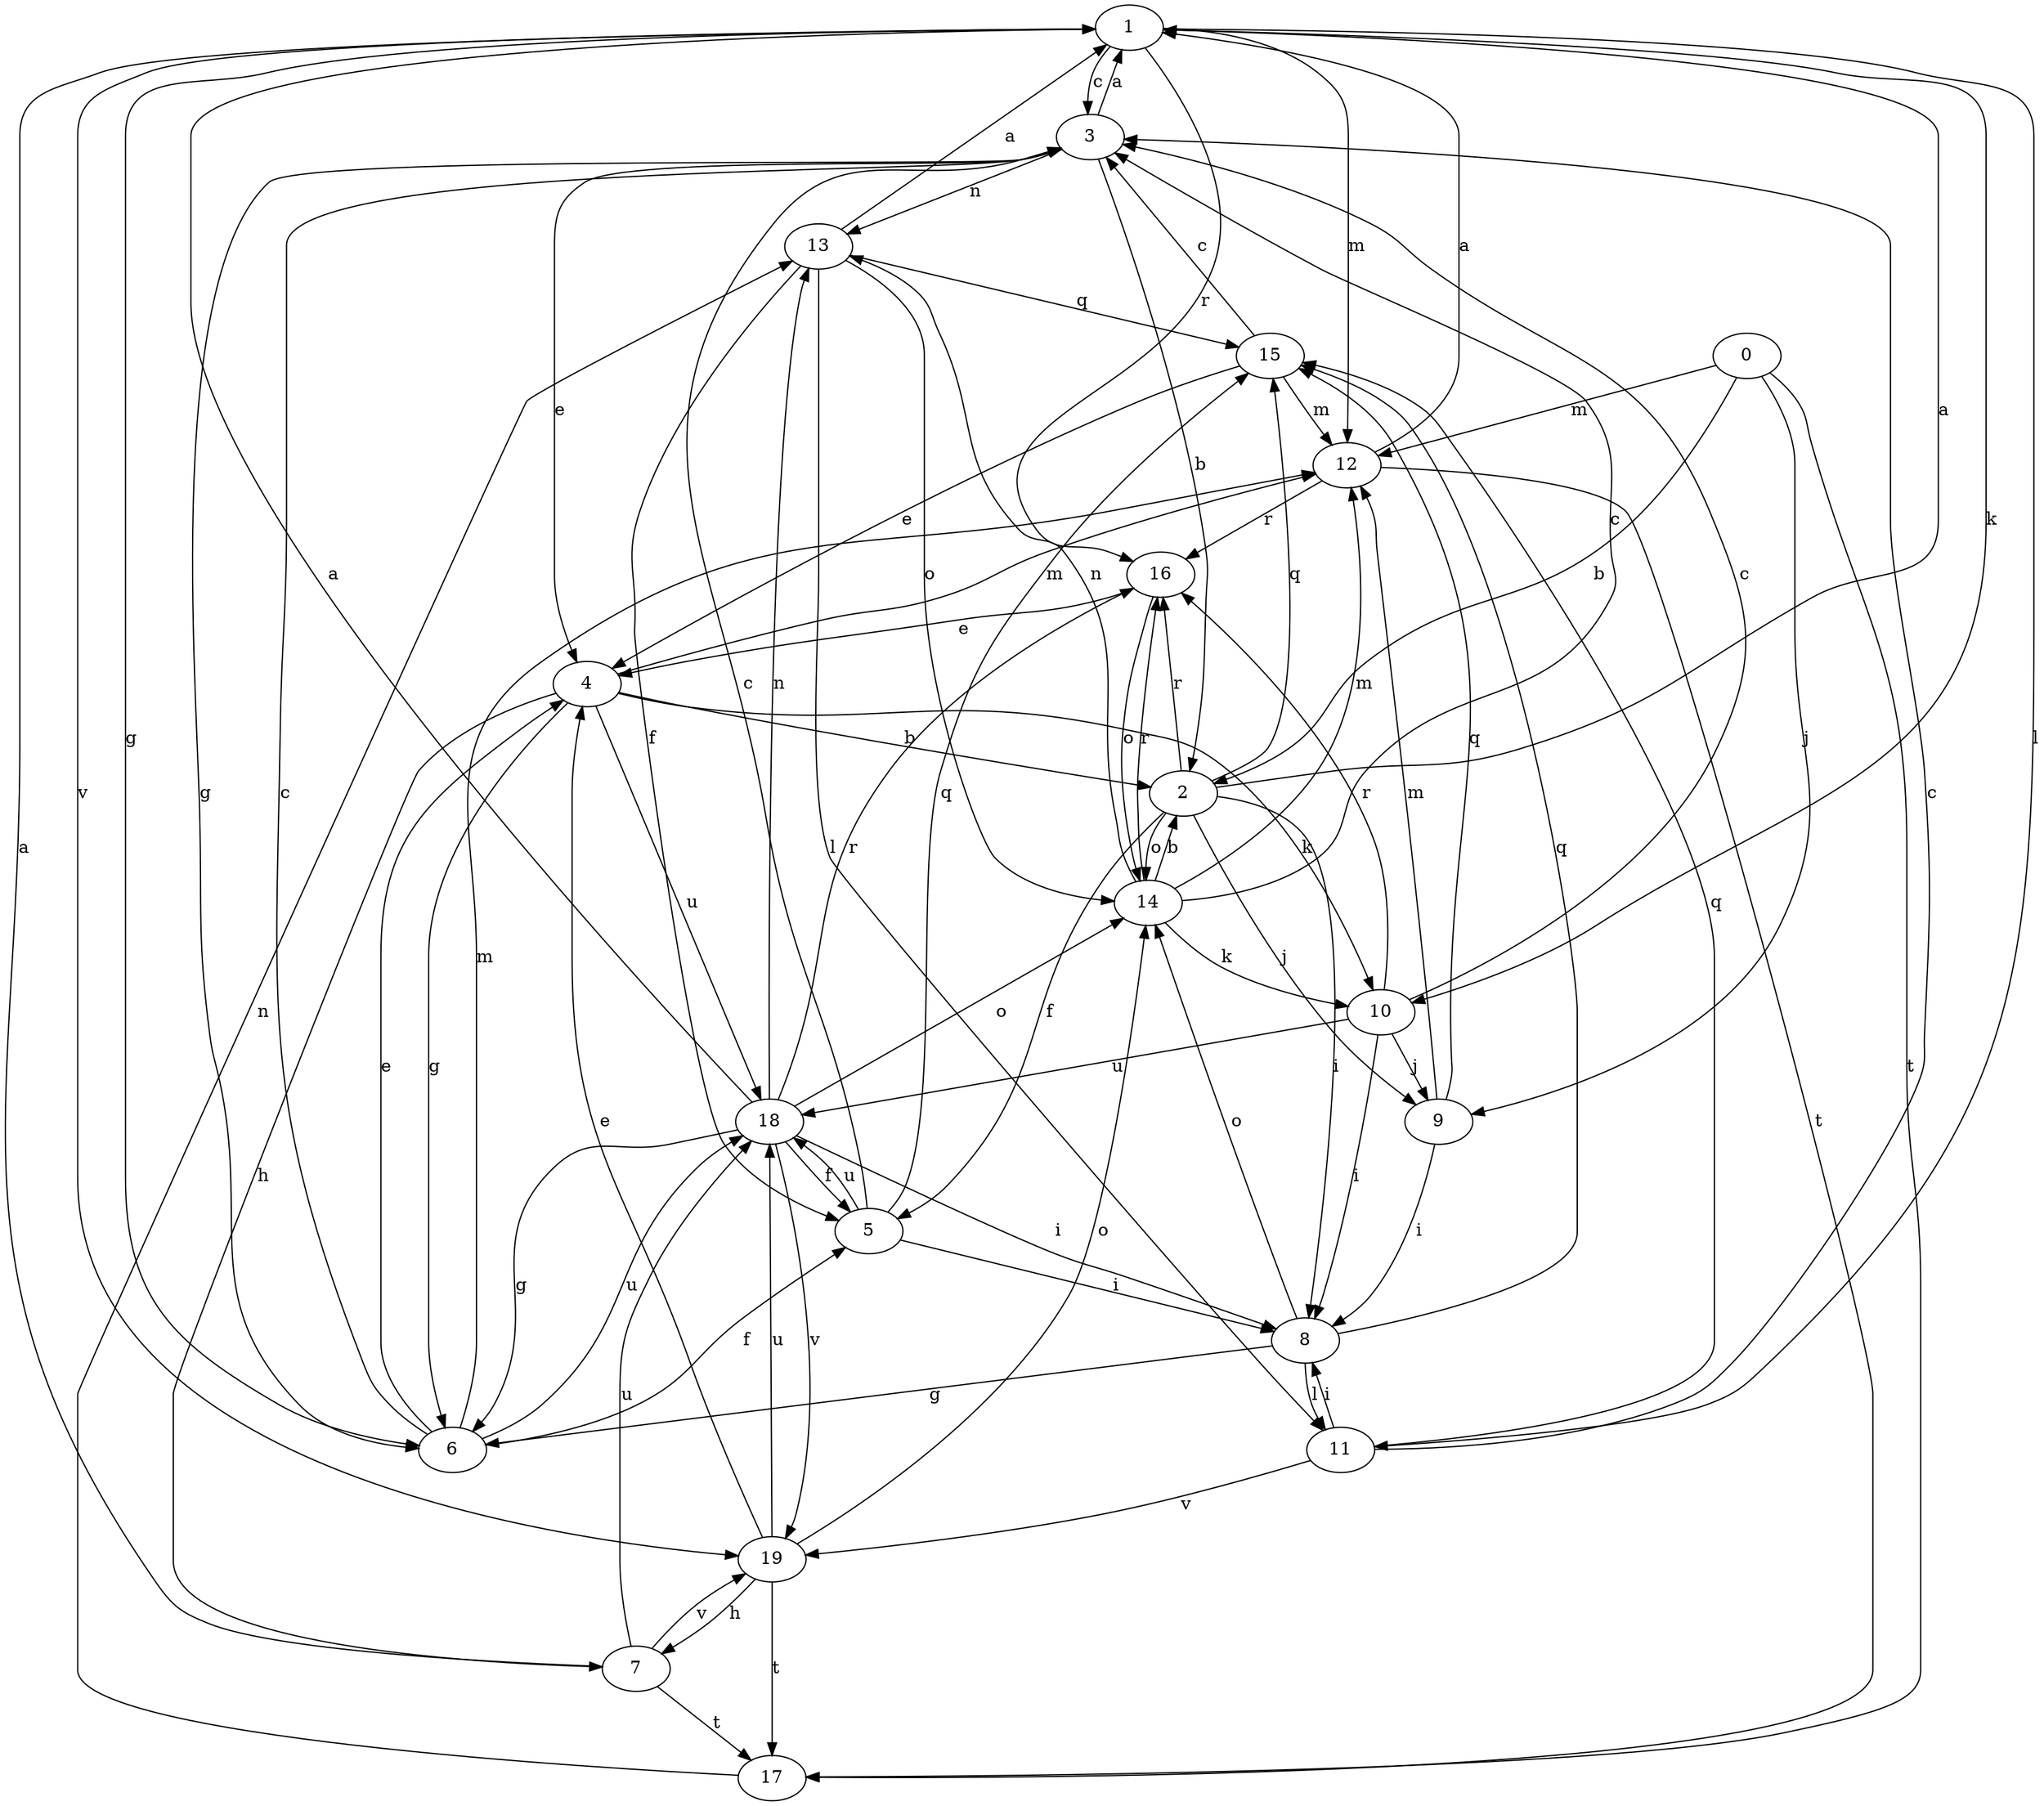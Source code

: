 strict digraph  {
1;
2;
3;
4;
5;
6;
7;
8;
9;
10;
11;
12;
13;
14;
15;
16;
17;
18;
0;
19;
1 -> 3  [label=c];
1 -> 6  [label=g];
1 -> 10  [label=k];
1 -> 11  [label=l];
1 -> 12  [label=m];
1 -> 16  [label=r];
1 -> 19  [label=v];
2 -> 1  [label=a];
2 -> 5  [label=f];
2 -> 8  [label=i];
2 -> 9  [label=j];
2 -> 14  [label=o];
2 -> 15  [label=q];
2 -> 16  [label=r];
3 -> 1  [label=a];
3 -> 2  [label=b];
3 -> 4  [label=e];
3 -> 6  [label=g];
3 -> 13  [label=n];
4 -> 2  [label=b];
4 -> 6  [label=g];
4 -> 7  [label=h];
4 -> 10  [label=k];
4 -> 12  [label=m];
4 -> 18  [label=u];
5 -> 3  [label=c];
5 -> 8  [label=i];
5 -> 15  [label=q];
5 -> 18  [label=u];
6 -> 3  [label=c];
6 -> 4  [label=e];
6 -> 5  [label=f];
6 -> 12  [label=m];
6 -> 18  [label=u];
7 -> 1  [label=a];
7 -> 17  [label=t];
7 -> 18  [label=u];
7 -> 19  [label=v];
8 -> 6  [label=g];
8 -> 11  [label=l];
8 -> 14  [label=o];
8 -> 15  [label=q];
9 -> 8  [label=i];
9 -> 12  [label=m];
9 -> 15  [label=q];
10 -> 3  [label=c];
10 -> 8  [label=i];
10 -> 9  [label=j];
10 -> 16  [label=r];
10 -> 18  [label=u];
11 -> 3  [label=c];
11 -> 8  [label=i];
11 -> 15  [label=q];
11 -> 19  [label=v];
12 -> 1  [label=a];
12 -> 16  [label=r];
12 -> 17  [label=t];
13 -> 1  [label=a];
13 -> 5  [label=f];
13 -> 11  [label=l];
13 -> 14  [label=o];
13 -> 15  [label=q];
14 -> 2  [label=b];
14 -> 3  [label=c];
14 -> 10  [label=k];
14 -> 12  [label=m];
14 -> 13  [label=n];
14 -> 16  [label=r];
15 -> 3  [label=c];
15 -> 4  [label=e];
15 -> 12  [label=m];
16 -> 4  [label=e];
16 -> 14  [label=o];
17 -> 13  [label=n];
18 -> 1  [label=a];
18 -> 5  [label=f];
18 -> 6  [label=g];
18 -> 8  [label=i];
18 -> 13  [label=n];
18 -> 14  [label=o];
18 -> 16  [label=r];
18 -> 19  [label=v];
0 -> 2  [label=b];
0 -> 9  [label=j];
0 -> 12  [label=m];
0 -> 17  [label=t];
19 -> 4  [label=e];
19 -> 7  [label=h];
19 -> 14  [label=o];
19 -> 17  [label=t];
19 -> 18  [label=u];
}
